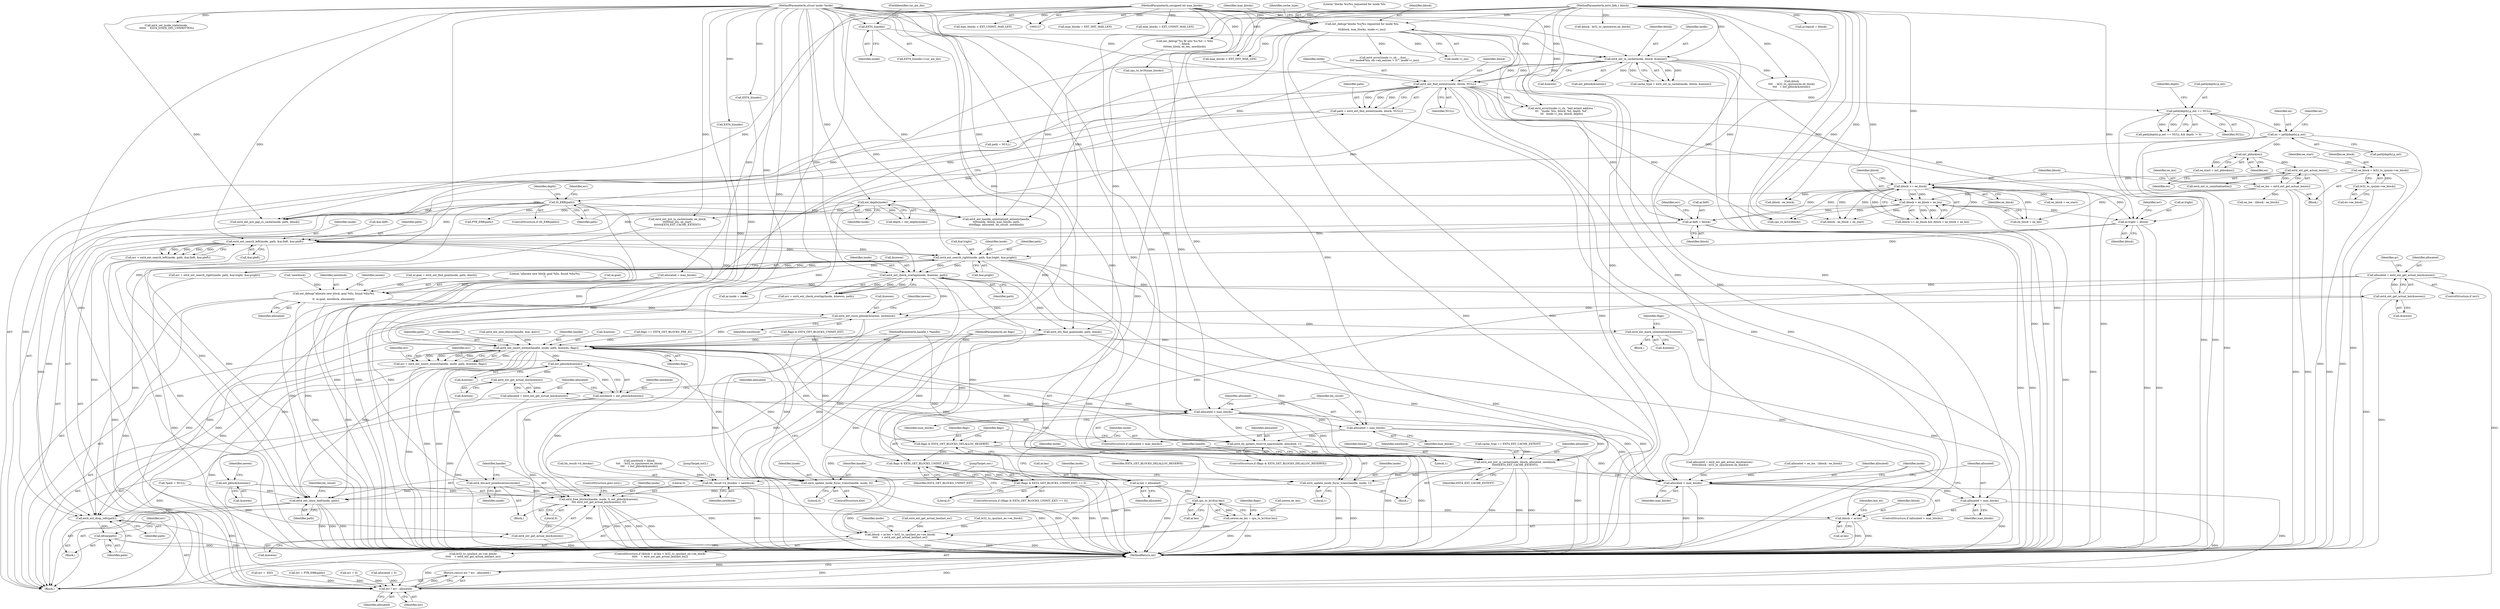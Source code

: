 digraph "0_linux_744692dc059845b2a3022119871846e74d4f6e11@API" {
"1000473" [label="(Call,allocated = ext4_ext_get_actual_len(&newex))"];
"1000475" [label="(Call,ext4_ext_get_actual_len(&newex))"];
"1000466" [label="(Call,ext4_ext_check_overlap(inode, &newex, path))"];
"1000414" [label="(Call,ext4_ext_search_right(inode, path, &ar.lright, &ar.pright))"];
"1000393" [label="(Call,ext4_ext_search_left(inode, path, &ar.lleft, &ar.pleft))"];
"1000253" [label="(Call,ext_depth(inode))"];
"1000235" [label="(Call,ext4_ext_find_extent(inode, iblock, NULL))"];
"1000178" [label="(Call,ext4_ext_in_cache(inode, iblock, &newex))"];
"1000160" [label="(Call,EXT4_I(inode))"];
"1000129" [label="(MethodParameterIn,struct inode *inode)"];
"1000169" [label="(Call,ext_debug(\"blocks %u/%u requested for inode %lu\n\",\n\t\t\tiblock, max_blocks, inode->i_ino))"];
"1000130" [label="(MethodParameterIn,ext4_lblk_t iblock)"];
"1000131" [label="(MethodParameterIn,unsigned int max_blocks)"];
"1000240" [label="(Call,IS_ERR(path))"];
"1000233" [label="(Call,path = ext4_ext_find_extent(inode, iblock, NULL))"];
"1000386" [label="(Call,ar.lleft = iblock)"];
"1000322" [label="(Call,iblock < ee_block + ee_len)"];
"1000319" [label="(Call,iblock >= ee_block)"];
"1000301" [label="(Call,ee_block = le32_to_cpu(ex->ee_block))"];
"1000303" [label="(Call,le32_to_cpu(ex->ee_block))"];
"1000313" [label="(Call,ee_len = ext4_ext_get_actual_len(ex))"];
"1000315" [label="(Call,ext4_ext_get_actual_len(ex))"];
"1000310" [label="(Call,ext_pblock(ex))"];
"1000290" [label="(Call,ex = path[depth].p_ext)"];
"1000257" [label="(Call,path[depth].p_ext == NULL)"];
"1000407" [label="(Call,ar.lright = iblock)"];
"1000500" [label="(Call,ar.len = allocated)"];
"1000548" [label="(Call,cpu_to_le16(ar.len))"];
"1000544" [label="(Call,newex.ee_len = cpu_to_le16(ar.len))"];
"1000595" [label="(Call,iblock + ar.len > le32_to_cpu(last_ex->ee_block)\n\t\t\t\t\t    + ext4_ext_get_actual_len(last_ex))"];
"1000596" [label="(Call,iblock + ar.len)"];
"1000533" [label="(Call,ext_debug(\"allocate new block: goal %llu, found %llu/%u\n\",\n\t\t  ar.goal, newblock, allocated))"];
"1000540" [label="(Call,ext4_ext_store_pblock(&newex, newblock))"];
"1000557" [label="(Call,ext4_ext_mark_uninitialized(&newex))"];
"1000633" [label="(Call,ext4_ext_insert_extent(handle, inode, path, &newex, flags))"];
"1000631" [label="(Call,err = ext4_ext_insert_extent(handle, inode, path, &newex, flags))"];
"1000742" [label="(Call,err ? err : allocated)"];
"1000741" [label="(Return,return err ? err : allocated;)"];
"1000643" [label="(Call,ext4_discard_preallocations(inode))"];
"1000645" [label="(Call,ext4_free_blocks(handle, inode, 0, ext_pblock(&newex),\n\t\t\t\t ext4_ext_get_actual_len(&newex), 0))"];
"1000649" [label="(Call,ext_pblock(&newex))"];
"1000652" [label="(Call,ext4_ext_get_actual_len(&newex))"];
"1000659" [label="(Call,ext_pblock(&newex))"];
"1000657" [label="(Call,newblock = ext_pblock(&newex))"];
"1000691" [label="(Call,ext4_ext_put_in_cache(inode, iblock, allocated, newblock,\n\t\t\t\t\t\tEXT4_EXT_CACHE_EXTENT))"];
"1000697" [label="(Call,ext4_update_inode_fsync_trans(handle, inode, 1))"];
"1000714" [label="(Call,ext4_ext_show_leaf(inode, path))"];
"1000737" [label="(Call,ext4_ext_drop_refs(path))"];
"1000739" [label="(Call,kfree(path))"];
"1000708" [label="(Call,allocated > max_blocks)"];
"1000711" [label="(Call,allocated = max_blocks)"];
"1000728" [label="(Call,bh_result->b_blocknr = newblock)"];
"1000664" [label="(Call,ext4_ext_get_actual_len(&newex))"];
"1000662" [label="(Call,allocated = ext4_ext_get_actual_len(&newex))"];
"1000668" [label="(Call,allocated > max_blocks)"];
"1000671" [label="(Call,allocated = max_blocks)"];
"1000680" [label="(Call,ext4_da_update_reserve_space(inode, allocated, 1))"];
"1000702" [label="(Call,ext4_update_inode_fsync_trans(handle, inode, 0))"];
"1000677" [label="(Call,flags & EXT4_GET_BLOCKS_DELALLOC_RESERVE)"];
"1000686" [label="(Call,flags & EXT4_GET_BLOCKS_UNINIT_EXT)"];
"1000685" [label="(Call,(flags & EXT4_GET_BLOCKS_UNINIT_EXT) == 0)"];
"1000697" [label="(Call,ext4_update_inode_fsync_trans(handle, inode, 1))"];
"1000678" [label="(Identifier,flags)"];
"1000611" [label="(Identifier,inode)"];
"1000263" [label="(Identifier,NULL)"];
"1000501" [label="(Call,ar.len)"];
"1000598" [label="(Call,ar.len)"];
"1000644" [label="(Identifier,inode)"];
"1000245" [label="(Call,PTR_ERR(path))"];
"1000673" [label="(Identifier,max_blocks)"];
"1000546" [label="(Identifier,newex)"];
"1000393" [label="(Call,ext4_ext_search_left(inode, path, &ar.lleft, &ar.pleft))"];
"1000645" [label="(Call,ext4_free_blocks(handle, inode, 0, ext_pblock(&newex),\n\t\t\t\t ext4_ext_get_actual_len(&newex), 0))"];
"1000161" [label="(Identifier,inode)"];
"1000392" [label="(Identifier,err)"];
"1000604" [label="(Identifier,last_ex)"];
"1000538" [label="(Identifier,newblock)"];
"1000482" [label="(Call,ar.inode = inode)"];
"1000484" [label="(Identifier,ar)"];
"1000257" [label="(Call,path[depth].p_ext == NULL)"];
"1000320" [label="(Identifier,iblock)"];
"1000303" [label="(Call,le32_to_cpu(ex->ee_block))"];
"1000639" [label="(Identifier,flags)"];
"1000686" [label="(Call,flags & EXT4_GET_BLOCKS_UNINIT_EXT)"];
"1000176" [label="(Call,cache_type = ext4_ext_in_cache(inode, iblock, &newex))"];
"1000682" [label="(Identifier,allocated)"];
"1000394" [label="(Identifier,inode)"];
"1000179" [label="(Identifier,inode)"];
"1000542" [label="(Identifier,newex)"];
"1000654" [label="(Identifier,newex)"];
"1000656" [label="(ControlStructure,goto out2;)"];
"1000437" [label="(Call,max_blocks = EXT_INIT_MAX_LEN)"];
"1000291" [label="(Identifier,ex)"];
"1000292" [label="(Call,path[depth].p_ext)"];
"1000473" [label="(Call,allocated = ext4_ext_get_actual_len(&newex))"];
"1000691" [label="(Call,ext4_ext_put_in_cache(inode, iblock, allocated, newblock,\n\t\t\t\t\t\tEXT4_EXT_CACHE_EXTENT))"];
"1000407" [label="(Call,ar.lright = iblock)"];
"1000254" [label="(Identifier,inode)"];
"1000698" [label="(Identifier,handle)"];
"1000704" [label="(Identifier,inode)"];
"1000134" [label="(Block,)"];
"1000391" [label="(Call,err = ext4_ext_search_left(inode, path, &ar.lleft, &ar.pleft))"];
"1000304" [label="(Call,ex->ee_block)"];
"1000471" [label="(ControlStructure,if (err))"];
"1000396" [label="(Call,&ar.lleft)"];
"1000239" [label="(ControlStructure,if (IS_ERR(path)))"];
"1000390" [label="(Identifier,iblock)"];
"1000504" [label="(Identifier,allocated)"];
"1000699" [label="(Identifier,inode)"];
"1000689" [label="(Literal,0)"];
"1000278" [label="(Call,err = -EIO)"];
"1000172" [label="(Identifier,max_blocks)"];
"1000677" [label="(Call,flags & EXT4_GET_BLOCKS_DELALLOC_RESERVE)"];
"1000703" [label="(Identifier,handle)"];
"1000487" [label="(Call,ar.goal = ext4_ext_find_goal(inode, path, iblock))"];
"1000652" [label="(Call,ext4_ext_get_actual_len(&newex))"];
"1000663" [label="(Identifier,allocated)"];
"1000534" [label="(Literal,\"allocate new block: goal %llu, found %llu/%u\n\")"];
"1000508" [label="(Identifier,inode)"];
"1000479" [label="(Call,allocated = max_blocks)"];
"1000495" [label="(Call,ar.logical = iblock)"];
"1000716" [label="(Identifier,path)"];
"1000540" [label="(Call,ext4_ext_store_pblock(&newex, newblock))"];
"1000549" [label="(Call,ar.len)"];
"1000594" [label="(ControlStructure,if (iblock + ar.len > le32_to_cpu(last_ex->ee_block)\n\t\t\t\t\t    + ext4_ext_get_actual_len(last_ex)))"];
"1000449" [label="(Call,max_blocks = EXT_UNINIT_MAX_LEN)"];
"1000580" [label="(Call,EXT4_I(inode))"];
"1000657" [label="(Call,newblock = ext_pblock(&newex))"];
"1000676" [label="(ControlStructure,if (flags & EXT4_GET_BLOCKS_DELALLOC_RESERVE))"];
"1000702" [label="(Call,ext4_update_inode_fsync_trans(handle, inode, 0))"];
"1000595" [label="(Call,iblock + ar.len > le32_to_cpu(last_ex->ee_block)\n\t\t\t\t\t    + ext4_ext_get_actual_len(last_ex))"];
"1000430" [label="(Call,max_blocks > EXT_INIT_MAX_LEN)"];
"1000736" [label="(Block,)"];
"1000693" [label="(Identifier,iblock)"];
"1000732" [label="(Identifier,newblock)"];
"1000243" [label="(Call,err = PTR_ERR(path))"];
"1000649" [label="(Call,ext_pblock(&newex))"];
"1000475" [label="(Call,ext4_ext_get_actual_len(&newex))"];
"1000679" [label="(Identifier,EXT4_GET_BLOCKS_DELALLOC_RESERVE)"];
"1000636" [label="(Identifier,path)"];
"1000177" [label="(Identifier,cache_type)"];
"1000687" [label="(Identifier,flags)"];
"1000635" [label="(Identifier,inode)"];
"1000669" [label="(Identifier,allocated)"];
"1000170" [label="(Literal,\"blocks %u/%u requested for inode %lu\n\")"];
"1000339" [label="(Call,iblock - ee_block)"];
"1000236" [label="(Identifier,inode)"];
"1000647" [label="(Identifier,inode)"];
"1000541" [label="(Call,&newex)"];
"1000660" [label="(Call,&newex)"];
"1000309" [label="(Identifier,ee_start)"];
"1000535" [label="(Call,ar.goal)"];
"1000681" [label="(Identifier,inode)"];
"1000456" [label="(Call,cpu_to_le32(iblock))"];
"1000671" [label="(Call,allocated = max_blocks)"];
"1000299" [label="(Block,)"];
"1000464" [label="(Call,err = ext4_ext_check_overlap(inode, &newex, path))"];
"1000742" [label="(Call,err ? err : allocated)"];
"1000468" [label="(Call,&newex)"];
"1000714" [label="(Call,ext4_ext_show_leaf(inode, path))"];
"1000131" [label="(MethodParameterIn,unsigned int max_blocks)"];
"1000318" [label="(Call,iblock >= ee_block && iblock < ee_block + ee_len)"];
"1000290" [label="(Call,ex = path[depth].p_ext)"];
"1000412" [label="(Call,err = ext4_ext_search_right(inode, path, &ar.lright, &ar.pright))"];
"1000530" [label="(Call,!newblock)"];
"1000417" [label="(Call,&ar.lright)"];
"1000709" [label="(Identifier,allocated)"];
"1000523" [label="(Call,ext4_mb_new_blocks(handle, &ar, &err))"];
"1000323" [label="(Identifier,iblock)"];
"1000350" [label="(Call,ext4_ext_is_uninitialized(ex))"];
"1000381" [label="(Call,ext4_ext_put_gap_in_cache(inode, path, iblock))"];
"1000411" [label="(Identifier,iblock)"];
"1000695" [label="(Identifier,newblock)"];
"1000233" [label="(Call,path = ext4_ext_find_extent(inode, iblock, NULL))"];
"1000746" [label="(MethodReturn,int)"];
"1000715" [label="(Identifier,inode)"];
"1000597" [label="(Identifier,iblock)"];
"1000313" [label="(Call,ee_len = ext4_ext_get_actual_len(ex))"];
"1000557" [label="(Call,ext4_ext_mark_uninitialized(&newex))"];
"1000362" [label="(Call,ext4_ext_handle_uninitialized_extents(handle,\n\t\t\t\t\tinode, iblock, max_blocks, path,\n\t\t\t\t\tflags, allocated, bh_result, newblock))"];
"1000643" [label="(Call,ext4_discard_preallocations(inode))"];
"1000207" [label="(Call,iblock\n\t\t\t\t   - le32_to_cpu(newex.ee_block)\n\t\t\t\t   + ext_pblock(&newex))"];
"1000235" [label="(Call,ext4_ext_find_extent(inode, iblock, NULL))"];
"1000596" [label="(Call,iblock + ar.len)"];
"1000237" [label="(Identifier,iblock)"];
"1000244" [label="(Identifier,err)"];
"1000421" [label="(Call,&ar.pright)"];
"1000332" [label="(Call,ee_block + ee_start)"];
"1000298" [label="(Identifier,ex)"];
"1000743" [label="(Identifier,err)"];
"1000474" [label="(Identifier,allocated)"];
"1000342" [label="(Call,ext_debug(\"%u fit into %u:%d -> %llu\n\", iblock,\n\t\t\t\t\tee_block, ee_len, newblock))"];
"1000387" [label="(Call,ar.lleft)"];
"1000646" [label="(Identifier,handle)"];
"1000634" [label="(Identifier,handle)"];
"1000251" [label="(Call,depth = ext_depth(inode))"];
"1000160" [label="(Call,EXT4_I(inode))"];
"1000240" [label="(Call,IS_ERR(path))"];
"1000268" [label="(Call,ext4_error(inode->i_sb, \"bad extent address \"\n\t\t\t   \"inode: %lu, iblock: %d, depth: %d\",\n\t\t\t   inode->i_ino, iblock, depth))"];
"1000324" [label="(Call,ee_block + ee_len)"];
"1000217" [label="(Call,allocated = ext4_ext_get_actual_len(&newex) -\n\t\t\t\t\t(iblock - le32_to_cpu(newex.ee_block)))"];
"1000739" [label="(Call,kfree(path))"];
"1000470" [label="(Identifier,path)"];
"1000129" [label="(MethodParameterIn,struct inode *inode)"];
"1000128" [label="(MethodParameterIn,handle_t *handle)"];
"1000667" [label="(ControlStructure,if (allocated > max_blocks))"];
"1000302" [label="(Identifier,ee_block)"];
"1000311" [label="(Identifier,ex)"];
"1000690" [label="(Block,)"];
"1000413" [label="(Identifier,err)"];
"1000606" [label="(Call,ext4_ext_get_actual_len(last_ex))"];
"1000315" [label="(Call,ext4_ext_get_actual_len(ex))"];
"1000708" [label="(Call,allocated > max_blocks)"];
"1000201" [label="(Call,cache_type == EXT4_EXT_CACHE_EXTENT)"];
"1000688" [label="(Identifier,EXT4_GET_BLOCKS_UNINIT_EXT)"];
"1000622" [label="(Call,ext4_error(inode->i_sb, __func__,\n\t\t\t\t\"inode#%lu, eh->eh_entries = 0!\", inode->i_ino))"];
"1000130" [label="(MethodParameterIn,ext4_lblk_t iblock)"];
"1000711" [label="(Call,allocated = max_blocks)"];
"1000741" [label="(Return,return err ? err : allocated;)"];
"1000395" [label="(Identifier,path)"];
"1000169" [label="(Call,ext_debug(\"blocks %u/%u requested for inode %lu\n\",\n\t\t\tiblock, max_blocks, inode->i_ino))"];
"1000641" [label="(Identifier,err)"];
"1000247" [label="(Call,path = NULL)"];
"1000642" [label="(Block,)"];
"1000558" [label="(Call,&newex)"];
"1000668" [label="(Call,allocated > max_blocks)"];
"1000256" [label="(Call,path[depth].p_ext == NULL && depth != 0)"];
"1000136" [label="(Call,*path = NULL)"];
"1000712" [label="(Identifier,allocated)"];
"1000692" [label="(Identifier,inode)"];
"1000648" [label="(Literal,0)"];
"1000553" [label="(Call,flags & EXT4_GET_BLOCKS_UNINIT_EXT)"];
"1000181" [label="(Call,&newex)"];
"1000314" [label="(Identifier,ee_len)"];
"1000545" [label="(Call,newex.ee_len)"];
"1000713" [label="(Identifier,max_blocks)"];
"1000330" [label="(Call,iblock - ee_block + ee_start)"];
"1000737" [label="(Call,ext4_ext_drop_refs(path))"];
"1000322" [label="(Call,iblock < ee_block + ee_len)"];
"1000729" [label="(Call,bh_result->b_blocknr)"];
"1000159" [label="(Call,EXT4_I(inode)->cur_aio_dio)"];
"1000443" [label="(Call,max_blocks > EXT_UNINIT_MAX_LEN)"];
"1000655" [label="(Literal,0)"];
"1000738" [label="(Identifier,path)"];
"1000310" [label="(Call,ext_pblock(ex))"];
"1000650" [label="(Call,&newex)"];
"1000466" [label="(Call,ext4_ext_check_overlap(inode, &newex, path))"];
"1000740" [label="(Identifier,path)"];
"1000205" [label="(Call,newblock = iblock\n\t\t\t\t   - le32_to_cpu(newex.ee_block)\n\t\t\t\t   + ext_pblock(&newex))"];
"1000633" [label="(Call,ext4_ext_insert_extent(handle, inode, path, &newex, flags))"];
"1000467" [label="(Identifier,inode)"];
"1000700" [label="(Literal,1)"];
"1000180" [label="(Identifier,iblock)"];
"1000223" [label="(Call,iblock - le32_to_cpu(newex.ee_block))"];
"1000728" [label="(Call,bh_result->b_blocknr = newblock)"];
"1000253" [label="(Call,ext_depth(inode))"];
"1000665" [label="(Call,&newex)"];
"1000234" [label="(Identifier,path)"];
"1000476" [label="(Call,&newex)"];
"1000680" [label="(Call,ext4_da_update_reserve_space(inode, allocated, 1))"];
"1000653" [label="(Call,&newex)"];
"1000543" [label="(Identifier,newblock)"];
"1000683" [label="(Literal,1)"];
"1000705" [label="(Literal,0)"];
"1000491" [label="(Call,ext4_ext_find_goal(inode, path, iblock))"];
"1000601" [label="(Call,le32_to_cpu(last_ex->ee_block)\n\t\t\t\t\t    + ext4_ext_get_actual_len(last_ex))"];
"1000539" [label="(Identifier,allocated)"];
"1000386" [label="(Call,ar.lleft = iblock)"];
"1000265" [label="(Identifier,depth)"];
"1000745" [label="(Identifier,allocated)"];
"1000706" [label="(JumpTarget,out:)"];
"1000554" [label="(Identifier,flags)"];
"1000162" [label="(FieldIdentifier,cur_aio_dio)"];
"1000415" [label="(Identifier,inode)"];
"1000696" [label="(Identifier,EXT4_EXT_CACHE_EXTENT)"];
"1000562" [label="(Identifier,flags)"];
"1000707" [label="(ControlStructure,if (allocated > max_blocks))"];
"1000416" [label="(Identifier,path)"];
"1000500" [label="(Call,ar.len = allocated)"];
"1000214" [label="(Call,ext_pblock(&newex))"];
"1000664" [label="(Call,ext4_ext_get_actual_len(&newex))"];
"1000675" [label="(Identifier,bh_result)"];
"1000672" [label="(Identifier,allocated)"];
"1000662" [label="(Call,allocated = ext4_ext_get_actual_len(&newex))"];
"1000701" [label="(ControlStructure,else)"];
"1000556" [label="(Block,)"];
"1000602" [label="(Call,le32_to_cpu(last_ex->ee_block))"];
"1000685" [label="(Call,(flags & EXT4_GET_BLOCKS_UNINIT_EXT) == 0)"];
"1000670" [label="(Identifier,max_blocks)"];
"1000258" [label="(Call,path[depth].p_ext)"];
"1000133" [label="(MethodParameterIn,int flags)"];
"1000178" [label="(Call,ext4_ext_in_cache(inode, iblock, &newex))"];
"1000533" [label="(Call,ext_debug(\"allocate new block: goal %llu, found %llu/%u\n\",\n\t\t  ar.goal, newblock, allocated))"];
"1000632" [label="(Identifier,err)"];
"1000631" [label="(Call,err = ext4_ext_insert_extent(handle, inode, path, &newex, flags))"];
"1000462" [label="(Call,cpu_to_le16(max_blocks))"];
"1000173" [label="(Call,inode->i_ino)"];
"1000241" [label="(Identifier,path)"];
"1000301" [label="(Call,ee_block = le32_to_cpu(ex->ee_block))"];
"1000658" [label="(Identifier,newblock)"];
"1000694" [label="(Identifier,allocated)"];
"1000544" [label="(Call,newex.ee_len = cpu_to_le16(ar.len))"];
"1000238" [label="(Identifier,NULL)"];
"1000637" [label="(Call,&newex)"];
"1000733" [label="(JumpTarget,out2:)"];
"1000400" [label="(Call,&ar.pleft)"];
"1000573" [label="(Call,ext4_set_inode_state(inode,\n \t\t\t\t\t\t     EXT4_STATE_DIO_UNWRITTEN))"];
"1000337" [label="(Call,ee_len - (iblock - ee_block))"];
"1000308" [label="(Call,ee_start = ext_pblock(ex))"];
"1000408" [label="(Call,ar.lright)"];
"1000548" [label="(Call,cpu_to_le16(ar.len))"];
"1000145" [label="(Call,err = 0)"];
"1000335" [label="(Call,allocated = ee_len - (iblock - ee_block))"];
"1000414" [label="(Call,ext4_ext_search_right(inode, path, &ar.lright, &ar.pright))"];
"1000321" [label="(Identifier,ee_block)"];
"1000319" [label="(Call,iblock >= ee_block)"];
"1000252" [label="(Identifier,depth)"];
"1000316" [label="(Identifier,ex)"];
"1000561" [label="(Call,flags == EXT4_GET_BLOCKS_PRE_IO)"];
"1000353" [label="(Call,ext4_ext_put_in_cache(inode, ee_block,\n\t\t\t\t\t\t\tee_len, ee_start,\n\t\t\t\t\t\t\tEXT4_EXT_CACHE_EXTENT))"];
"1000152" [label="(Call,allocated = 0)"];
"1000718" [label="(Identifier,bh_result)"];
"1000710" [label="(Identifier,max_blocks)"];
"1000744" [label="(Identifier,err)"];
"1000684" [label="(ControlStructure,if ((flags & EXT4_GET_BLOCKS_UNINIT_EXT) == 0))"];
"1000171" [label="(Identifier,iblock)"];
"1000610" [label="(Call,EXT4_I(inode))"];
"1000659" [label="(Call,ext_pblock(&newex))"];
"1000473" -> "1000471"  [label="AST: "];
"1000473" -> "1000475"  [label="CFG: "];
"1000474" -> "1000473"  [label="AST: "];
"1000475" -> "1000473"  [label="AST: "];
"1000484" -> "1000473"  [label="CFG: "];
"1000473" -> "1000746"  [label="DDG: "];
"1000475" -> "1000473"  [label="DDG: "];
"1000473" -> "1000500"  [label="DDG: "];
"1000473" -> "1000533"  [label="DDG: "];
"1000473" -> "1000742"  [label="DDG: "];
"1000475" -> "1000476"  [label="CFG: "];
"1000476" -> "1000475"  [label="AST: "];
"1000475" -> "1000746"  [label="DDG: "];
"1000466" -> "1000475"  [label="DDG: "];
"1000475" -> "1000540"  [label="DDG: "];
"1000466" -> "1000464"  [label="AST: "];
"1000466" -> "1000470"  [label="CFG: "];
"1000467" -> "1000466"  [label="AST: "];
"1000468" -> "1000466"  [label="AST: "];
"1000470" -> "1000466"  [label="AST: "];
"1000464" -> "1000466"  [label="CFG: "];
"1000466" -> "1000746"  [label="DDG: "];
"1000466" -> "1000464"  [label="DDG: "];
"1000466" -> "1000464"  [label="DDG: "];
"1000466" -> "1000464"  [label="DDG: "];
"1000414" -> "1000466"  [label="DDG: "];
"1000414" -> "1000466"  [label="DDG: "];
"1000129" -> "1000466"  [label="DDG: "];
"1000178" -> "1000466"  [label="DDG: "];
"1000466" -> "1000482"  [label="DDG: "];
"1000466" -> "1000491"  [label="DDG: "];
"1000466" -> "1000491"  [label="DDG: "];
"1000466" -> "1000540"  [label="DDG: "];
"1000414" -> "1000412"  [label="AST: "];
"1000414" -> "1000421"  [label="CFG: "];
"1000415" -> "1000414"  [label="AST: "];
"1000416" -> "1000414"  [label="AST: "];
"1000417" -> "1000414"  [label="AST: "];
"1000421" -> "1000414"  [label="AST: "];
"1000412" -> "1000414"  [label="CFG: "];
"1000414" -> "1000746"  [label="DDG: "];
"1000414" -> "1000746"  [label="DDG: "];
"1000414" -> "1000746"  [label="DDG: "];
"1000414" -> "1000746"  [label="DDG: "];
"1000414" -> "1000412"  [label="DDG: "];
"1000414" -> "1000412"  [label="DDG: "];
"1000414" -> "1000412"  [label="DDG: "];
"1000414" -> "1000412"  [label="DDG: "];
"1000393" -> "1000414"  [label="DDG: "];
"1000393" -> "1000414"  [label="DDG: "];
"1000129" -> "1000414"  [label="DDG: "];
"1000407" -> "1000414"  [label="DDG: "];
"1000414" -> "1000737"  [label="DDG: "];
"1000393" -> "1000391"  [label="AST: "];
"1000393" -> "1000400"  [label="CFG: "];
"1000394" -> "1000393"  [label="AST: "];
"1000395" -> "1000393"  [label="AST: "];
"1000396" -> "1000393"  [label="AST: "];
"1000400" -> "1000393"  [label="AST: "];
"1000391" -> "1000393"  [label="CFG: "];
"1000393" -> "1000746"  [label="DDG: "];
"1000393" -> "1000746"  [label="DDG: "];
"1000393" -> "1000746"  [label="DDG: "];
"1000393" -> "1000746"  [label="DDG: "];
"1000393" -> "1000391"  [label="DDG: "];
"1000393" -> "1000391"  [label="DDG: "];
"1000393" -> "1000391"  [label="DDG: "];
"1000393" -> "1000391"  [label="DDG: "];
"1000253" -> "1000393"  [label="DDG: "];
"1000129" -> "1000393"  [label="DDG: "];
"1000240" -> "1000393"  [label="DDG: "];
"1000386" -> "1000393"  [label="DDG: "];
"1000393" -> "1000737"  [label="DDG: "];
"1000253" -> "1000251"  [label="AST: "];
"1000253" -> "1000254"  [label="CFG: "];
"1000254" -> "1000253"  [label="AST: "];
"1000251" -> "1000253"  [label="CFG: "];
"1000253" -> "1000746"  [label="DDG: "];
"1000253" -> "1000251"  [label="DDG: "];
"1000235" -> "1000253"  [label="DDG: "];
"1000129" -> "1000253"  [label="DDG: "];
"1000253" -> "1000353"  [label="DDG: "];
"1000253" -> "1000362"  [label="DDG: "];
"1000253" -> "1000381"  [label="DDG: "];
"1000235" -> "1000233"  [label="AST: "];
"1000235" -> "1000238"  [label="CFG: "];
"1000236" -> "1000235"  [label="AST: "];
"1000237" -> "1000235"  [label="AST: "];
"1000238" -> "1000235"  [label="AST: "];
"1000233" -> "1000235"  [label="CFG: "];
"1000235" -> "1000746"  [label="DDG: "];
"1000235" -> "1000746"  [label="DDG: "];
"1000235" -> "1000233"  [label="DDG: "];
"1000235" -> "1000233"  [label="DDG: "];
"1000235" -> "1000233"  [label="DDG: "];
"1000178" -> "1000235"  [label="DDG: "];
"1000178" -> "1000235"  [label="DDG: "];
"1000129" -> "1000235"  [label="DDG: "];
"1000130" -> "1000235"  [label="DDG: "];
"1000235" -> "1000247"  [label="DDG: "];
"1000235" -> "1000257"  [label="DDG: "];
"1000235" -> "1000268"  [label="DDG: "];
"1000235" -> "1000319"  [label="DDG: "];
"1000235" -> "1000381"  [label="DDG: "];
"1000235" -> "1000386"  [label="DDG: "];
"1000235" -> "1000407"  [label="DDG: "];
"1000235" -> "1000456"  [label="DDG: "];
"1000178" -> "1000176"  [label="AST: "];
"1000178" -> "1000181"  [label="CFG: "];
"1000179" -> "1000178"  [label="AST: "];
"1000180" -> "1000178"  [label="AST: "];
"1000181" -> "1000178"  [label="AST: "];
"1000176" -> "1000178"  [label="CFG: "];
"1000178" -> "1000746"  [label="DDG: "];
"1000178" -> "1000746"  [label="DDG: "];
"1000178" -> "1000746"  [label="DDG: "];
"1000178" -> "1000176"  [label="DDG: "];
"1000178" -> "1000176"  [label="DDG: "];
"1000178" -> "1000176"  [label="DDG: "];
"1000160" -> "1000178"  [label="DDG: "];
"1000129" -> "1000178"  [label="DDG: "];
"1000169" -> "1000178"  [label="DDG: "];
"1000130" -> "1000178"  [label="DDG: "];
"1000178" -> "1000207"  [label="DDG: "];
"1000178" -> "1000214"  [label="DDG: "];
"1000178" -> "1000714"  [label="DDG: "];
"1000160" -> "1000159"  [label="AST: "];
"1000160" -> "1000161"  [label="CFG: "];
"1000161" -> "1000160"  [label="AST: "];
"1000162" -> "1000160"  [label="CFG: "];
"1000129" -> "1000160"  [label="DDG: "];
"1000129" -> "1000127"  [label="AST: "];
"1000129" -> "1000746"  [label="DDG: "];
"1000129" -> "1000353"  [label="DDG: "];
"1000129" -> "1000362"  [label="DDG: "];
"1000129" -> "1000381"  [label="DDG: "];
"1000129" -> "1000482"  [label="DDG: "];
"1000129" -> "1000491"  [label="DDG: "];
"1000129" -> "1000573"  [label="DDG: "];
"1000129" -> "1000580"  [label="DDG: "];
"1000129" -> "1000610"  [label="DDG: "];
"1000129" -> "1000633"  [label="DDG: "];
"1000129" -> "1000643"  [label="DDG: "];
"1000129" -> "1000645"  [label="DDG: "];
"1000129" -> "1000680"  [label="DDG: "];
"1000129" -> "1000691"  [label="DDG: "];
"1000129" -> "1000697"  [label="DDG: "];
"1000129" -> "1000702"  [label="DDG: "];
"1000129" -> "1000714"  [label="DDG: "];
"1000169" -> "1000134"  [label="AST: "];
"1000169" -> "1000173"  [label="CFG: "];
"1000170" -> "1000169"  [label="AST: "];
"1000171" -> "1000169"  [label="AST: "];
"1000172" -> "1000169"  [label="AST: "];
"1000173" -> "1000169"  [label="AST: "];
"1000177" -> "1000169"  [label="CFG: "];
"1000169" -> "1000746"  [label="DDG: "];
"1000169" -> "1000746"  [label="DDG: "];
"1000169" -> "1000746"  [label="DDG: "];
"1000130" -> "1000169"  [label="DDG: "];
"1000131" -> "1000169"  [label="DDG: "];
"1000169" -> "1000268"  [label="DDG: "];
"1000169" -> "1000362"  [label="DDG: "];
"1000169" -> "1000430"  [label="DDG: "];
"1000169" -> "1000622"  [label="DDG: "];
"1000169" -> "1000708"  [label="DDG: "];
"1000130" -> "1000127"  [label="AST: "];
"1000130" -> "1000746"  [label="DDG: "];
"1000130" -> "1000207"  [label="DDG: "];
"1000130" -> "1000223"  [label="DDG: "];
"1000130" -> "1000268"  [label="DDG: "];
"1000130" -> "1000319"  [label="DDG: "];
"1000130" -> "1000322"  [label="DDG: "];
"1000130" -> "1000330"  [label="DDG: "];
"1000130" -> "1000339"  [label="DDG: "];
"1000130" -> "1000342"  [label="DDG: "];
"1000130" -> "1000362"  [label="DDG: "];
"1000130" -> "1000381"  [label="DDG: "];
"1000130" -> "1000386"  [label="DDG: "];
"1000130" -> "1000407"  [label="DDG: "];
"1000130" -> "1000456"  [label="DDG: "];
"1000130" -> "1000491"  [label="DDG: "];
"1000130" -> "1000495"  [label="DDG: "];
"1000130" -> "1000595"  [label="DDG: "];
"1000130" -> "1000596"  [label="DDG: "];
"1000130" -> "1000691"  [label="DDG: "];
"1000131" -> "1000127"  [label="AST: "];
"1000131" -> "1000746"  [label="DDG: "];
"1000131" -> "1000362"  [label="DDG: "];
"1000131" -> "1000430"  [label="DDG: "];
"1000131" -> "1000437"  [label="DDG: "];
"1000131" -> "1000443"  [label="DDG: "];
"1000131" -> "1000449"  [label="DDG: "];
"1000131" -> "1000462"  [label="DDG: "];
"1000131" -> "1000479"  [label="DDG: "];
"1000131" -> "1000668"  [label="DDG: "];
"1000131" -> "1000671"  [label="DDG: "];
"1000131" -> "1000708"  [label="DDG: "];
"1000131" -> "1000711"  [label="DDG: "];
"1000240" -> "1000239"  [label="AST: "];
"1000240" -> "1000241"  [label="CFG: "];
"1000241" -> "1000240"  [label="AST: "];
"1000244" -> "1000240"  [label="CFG: "];
"1000252" -> "1000240"  [label="CFG: "];
"1000240" -> "1000746"  [label="DDG: "];
"1000240" -> "1000746"  [label="DDG: "];
"1000233" -> "1000240"  [label="DDG: "];
"1000240" -> "1000245"  [label="DDG: "];
"1000240" -> "1000362"  [label="DDG: "];
"1000240" -> "1000381"  [label="DDG: "];
"1000240" -> "1000714"  [label="DDG: "];
"1000240" -> "1000737"  [label="DDG: "];
"1000233" -> "1000134"  [label="AST: "];
"1000234" -> "1000233"  [label="AST: "];
"1000241" -> "1000233"  [label="CFG: "];
"1000233" -> "1000746"  [label="DDG: "];
"1000386" -> "1000134"  [label="AST: "];
"1000386" -> "1000390"  [label="CFG: "];
"1000387" -> "1000386"  [label="AST: "];
"1000390" -> "1000386"  [label="AST: "];
"1000392" -> "1000386"  [label="CFG: "];
"1000386" -> "1000746"  [label="DDG: "];
"1000386" -> "1000746"  [label="DDG: "];
"1000322" -> "1000386"  [label="DDG: "];
"1000319" -> "1000386"  [label="DDG: "];
"1000322" -> "1000318"  [label="AST: "];
"1000322" -> "1000324"  [label="CFG: "];
"1000323" -> "1000322"  [label="AST: "];
"1000324" -> "1000322"  [label="AST: "];
"1000318" -> "1000322"  [label="CFG: "];
"1000322" -> "1000746"  [label="DDG: "];
"1000322" -> "1000318"  [label="DDG: "];
"1000322" -> "1000318"  [label="DDG: "];
"1000319" -> "1000322"  [label="DDG: "];
"1000319" -> "1000322"  [label="DDG: "];
"1000313" -> "1000322"  [label="DDG: "];
"1000322" -> "1000330"  [label="DDG: "];
"1000322" -> "1000381"  [label="DDG: "];
"1000322" -> "1000407"  [label="DDG: "];
"1000322" -> "1000456"  [label="DDG: "];
"1000319" -> "1000318"  [label="AST: "];
"1000319" -> "1000321"  [label="CFG: "];
"1000320" -> "1000319"  [label="AST: "];
"1000321" -> "1000319"  [label="AST: "];
"1000323" -> "1000319"  [label="CFG: "];
"1000318" -> "1000319"  [label="CFG: "];
"1000319" -> "1000746"  [label="DDG: "];
"1000319" -> "1000318"  [label="DDG: "];
"1000319" -> "1000318"  [label="DDG: "];
"1000301" -> "1000319"  [label="DDG: "];
"1000319" -> "1000324"  [label="DDG: "];
"1000319" -> "1000330"  [label="DDG: "];
"1000319" -> "1000330"  [label="DDG: "];
"1000319" -> "1000332"  [label="DDG: "];
"1000319" -> "1000339"  [label="DDG: "];
"1000319" -> "1000381"  [label="DDG: "];
"1000319" -> "1000407"  [label="DDG: "];
"1000319" -> "1000456"  [label="DDG: "];
"1000301" -> "1000299"  [label="AST: "];
"1000301" -> "1000303"  [label="CFG: "];
"1000302" -> "1000301"  [label="AST: "];
"1000303" -> "1000301"  [label="AST: "];
"1000309" -> "1000301"  [label="CFG: "];
"1000301" -> "1000746"  [label="DDG: "];
"1000303" -> "1000301"  [label="DDG: "];
"1000303" -> "1000304"  [label="CFG: "];
"1000304" -> "1000303"  [label="AST: "];
"1000303" -> "1000746"  [label="DDG: "];
"1000313" -> "1000299"  [label="AST: "];
"1000313" -> "1000315"  [label="CFG: "];
"1000314" -> "1000313"  [label="AST: "];
"1000315" -> "1000313"  [label="AST: "];
"1000320" -> "1000313"  [label="CFG: "];
"1000313" -> "1000746"  [label="DDG: "];
"1000313" -> "1000746"  [label="DDG: "];
"1000315" -> "1000313"  [label="DDG: "];
"1000313" -> "1000324"  [label="DDG: "];
"1000313" -> "1000337"  [label="DDG: "];
"1000315" -> "1000316"  [label="CFG: "];
"1000316" -> "1000315"  [label="AST: "];
"1000315" -> "1000746"  [label="DDG: "];
"1000310" -> "1000315"  [label="DDG: "];
"1000315" -> "1000350"  [label="DDG: "];
"1000310" -> "1000308"  [label="AST: "];
"1000310" -> "1000311"  [label="CFG: "];
"1000311" -> "1000310"  [label="AST: "];
"1000308" -> "1000310"  [label="CFG: "];
"1000310" -> "1000308"  [label="DDG: "];
"1000290" -> "1000310"  [label="DDG: "];
"1000290" -> "1000134"  [label="AST: "];
"1000290" -> "1000292"  [label="CFG: "];
"1000291" -> "1000290"  [label="AST: "];
"1000292" -> "1000290"  [label="AST: "];
"1000298" -> "1000290"  [label="CFG: "];
"1000290" -> "1000746"  [label="DDG: "];
"1000290" -> "1000746"  [label="DDG: "];
"1000257" -> "1000290"  [label="DDG: "];
"1000257" -> "1000256"  [label="AST: "];
"1000257" -> "1000263"  [label="CFG: "];
"1000258" -> "1000257"  [label="AST: "];
"1000263" -> "1000257"  [label="AST: "];
"1000265" -> "1000257"  [label="CFG: "];
"1000256" -> "1000257"  [label="CFG: "];
"1000257" -> "1000746"  [label="DDG: "];
"1000257" -> "1000746"  [label="DDG: "];
"1000257" -> "1000256"  [label="DDG: "];
"1000257" -> "1000256"  [label="DDG: "];
"1000407" -> "1000134"  [label="AST: "];
"1000407" -> "1000411"  [label="CFG: "];
"1000408" -> "1000407"  [label="AST: "];
"1000411" -> "1000407"  [label="AST: "];
"1000413" -> "1000407"  [label="CFG: "];
"1000407" -> "1000746"  [label="DDG: "];
"1000407" -> "1000746"  [label="DDG: "];
"1000500" -> "1000134"  [label="AST: "];
"1000500" -> "1000504"  [label="CFG: "];
"1000501" -> "1000500"  [label="AST: "];
"1000504" -> "1000500"  [label="AST: "];
"1000508" -> "1000500"  [label="CFG: "];
"1000500" -> "1000746"  [label="DDG: "];
"1000479" -> "1000500"  [label="DDG: "];
"1000500" -> "1000548"  [label="DDG: "];
"1000548" -> "1000544"  [label="AST: "];
"1000548" -> "1000549"  [label="CFG: "];
"1000549" -> "1000548"  [label="AST: "];
"1000544" -> "1000548"  [label="CFG: "];
"1000548" -> "1000746"  [label="DDG: "];
"1000548" -> "1000544"  [label="DDG: "];
"1000548" -> "1000595"  [label="DDG: "];
"1000548" -> "1000596"  [label="DDG: "];
"1000544" -> "1000134"  [label="AST: "];
"1000545" -> "1000544"  [label="AST: "];
"1000554" -> "1000544"  [label="CFG: "];
"1000544" -> "1000746"  [label="DDG: "];
"1000544" -> "1000746"  [label="DDG: "];
"1000595" -> "1000594"  [label="AST: "];
"1000595" -> "1000601"  [label="CFG: "];
"1000596" -> "1000595"  [label="AST: "];
"1000601" -> "1000595"  [label="AST: "];
"1000611" -> "1000595"  [label="CFG: "];
"1000632" -> "1000595"  [label="CFG: "];
"1000595" -> "1000746"  [label="DDG: "];
"1000595" -> "1000746"  [label="DDG: "];
"1000595" -> "1000746"  [label="DDG: "];
"1000491" -> "1000595"  [label="DDG: "];
"1000602" -> "1000595"  [label="DDG: "];
"1000606" -> "1000595"  [label="DDG: "];
"1000596" -> "1000598"  [label="CFG: "];
"1000597" -> "1000596"  [label="AST: "];
"1000598" -> "1000596"  [label="AST: "];
"1000604" -> "1000596"  [label="CFG: "];
"1000596" -> "1000746"  [label="DDG: "];
"1000596" -> "1000746"  [label="DDG: "];
"1000491" -> "1000596"  [label="DDG: "];
"1000533" -> "1000134"  [label="AST: "];
"1000533" -> "1000539"  [label="CFG: "];
"1000534" -> "1000533"  [label="AST: "];
"1000535" -> "1000533"  [label="AST: "];
"1000538" -> "1000533"  [label="AST: "];
"1000539" -> "1000533"  [label="AST: "];
"1000542" -> "1000533"  [label="CFG: "];
"1000533" -> "1000746"  [label="DDG: "];
"1000533" -> "1000746"  [label="DDG: "];
"1000487" -> "1000533"  [label="DDG: "];
"1000530" -> "1000533"  [label="DDG: "];
"1000479" -> "1000533"  [label="DDG: "];
"1000533" -> "1000540"  [label="DDG: "];
"1000533" -> "1000742"  [label="DDG: "];
"1000540" -> "1000134"  [label="AST: "];
"1000540" -> "1000543"  [label="CFG: "];
"1000541" -> "1000540"  [label="AST: "];
"1000543" -> "1000540"  [label="AST: "];
"1000546" -> "1000540"  [label="CFG: "];
"1000540" -> "1000746"  [label="DDG: "];
"1000540" -> "1000746"  [label="DDG: "];
"1000540" -> "1000557"  [label="DDG: "];
"1000540" -> "1000633"  [label="DDG: "];
"1000557" -> "1000556"  [label="AST: "];
"1000557" -> "1000558"  [label="CFG: "];
"1000558" -> "1000557"  [label="AST: "];
"1000562" -> "1000557"  [label="CFG: "];
"1000557" -> "1000746"  [label="DDG: "];
"1000557" -> "1000633"  [label="DDG: "];
"1000633" -> "1000631"  [label="AST: "];
"1000633" -> "1000639"  [label="CFG: "];
"1000634" -> "1000633"  [label="AST: "];
"1000635" -> "1000633"  [label="AST: "];
"1000636" -> "1000633"  [label="AST: "];
"1000637" -> "1000633"  [label="AST: "];
"1000639" -> "1000633"  [label="AST: "];
"1000631" -> "1000633"  [label="CFG: "];
"1000633" -> "1000746"  [label="DDG: "];
"1000633" -> "1000746"  [label="DDG: "];
"1000633" -> "1000631"  [label="DDG: "];
"1000633" -> "1000631"  [label="DDG: "];
"1000633" -> "1000631"  [label="DDG: "];
"1000633" -> "1000631"  [label="DDG: "];
"1000633" -> "1000631"  [label="DDG: "];
"1000523" -> "1000633"  [label="DDG: "];
"1000128" -> "1000633"  [label="DDG: "];
"1000580" -> "1000633"  [label="DDG: "];
"1000610" -> "1000633"  [label="DDG: "];
"1000491" -> "1000633"  [label="DDG: "];
"1000561" -> "1000633"  [label="DDG: "];
"1000553" -> "1000633"  [label="DDG: "];
"1000133" -> "1000633"  [label="DDG: "];
"1000633" -> "1000643"  [label="DDG: "];
"1000633" -> "1000645"  [label="DDG: "];
"1000633" -> "1000649"  [label="DDG: "];
"1000633" -> "1000659"  [label="DDG: "];
"1000633" -> "1000677"  [label="DDG: "];
"1000633" -> "1000680"  [label="DDG: "];
"1000633" -> "1000691"  [label="DDG: "];
"1000633" -> "1000697"  [label="DDG: "];
"1000633" -> "1000702"  [label="DDG: "];
"1000633" -> "1000702"  [label="DDG: "];
"1000633" -> "1000714"  [label="DDG: "];
"1000633" -> "1000737"  [label="DDG: "];
"1000631" -> "1000134"  [label="AST: "];
"1000632" -> "1000631"  [label="AST: "];
"1000641" -> "1000631"  [label="CFG: "];
"1000631" -> "1000746"  [label="DDG: "];
"1000631" -> "1000742"  [label="DDG: "];
"1000742" -> "1000741"  [label="AST: "];
"1000742" -> "1000744"  [label="CFG: "];
"1000742" -> "1000745"  [label="CFG: "];
"1000743" -> "1000742"  [label="AST: "];
"1000744" -> "1000742"  [label="AST: "];
"1000745" -> "1000742"  [label="AST: "];
"1000741" -> "1000742"  [label="CFG: "];
"1000742" -> "1000746"  [label="DDG: "];
"1000742" -> "1000746"  [label="DDG: "];
"1000742" -> "1000746"  [label="DDG: "];
"1000742" -> "1000741"  [label="DDG: "];
"1000391" -> "1000742"  [label="DDG: "];
"1000412" -> "1000742"  [label="DDG: "];
"1000243" -> "1000742"  [label="DDG: "];
"1000145" -> "1000742"  [label="DDG: "];
"1000278" -> "1000742"  [label="DDG: "];
"1000464" -> "1000742"  [label="DDG: "];
"1000708" -> "1000742"  [label="DDG: "];
"1000711" -> "1000742"  [label="DDG: "];
"1000152" -> "1000742"  [label="DDG: "];
"1000479" -> "1000742"  [label="DDG: "];
"1000741" -> "1000134"  [label="AST: "];
"1000746" -> "1000741"  [label="CFG: "];
"1000741" -> "1000746"  [label="DDG: "];
"1000643" -> "1000642"  [label="AST: "];
"1000643" -> "1000644"  [label="CFG: "];
"1000644" -> "1000643"  [label="AST: "];
"1000646" -> "1000643"  [label="CFG: "];
"1000643" -> "1000746"  [label="DDG: "];
"1000643" -> "1000645"  [label="DDG: "];
"1000645" -> "1000642"  [label="AST: "];
"1000645" -> "1000655"  [label="CFG: "];
"1000646" -> "1000645"  [label="AST: "];
"1000647" -> "1000645"  [label="AST: "];
"1000648" -> "1000645"  [label="AST: "];
"1000649" -> "1000645"  [label="AST: "];
"1000652" -> "1000645"  [label="AST: "];
"1000655" -> "1000645"  [label="AST: "];
"1000656" -> "1000645"  [label="CFG: "];
"1000645" -> "1000746"  [label="DDG: "];
"1000645" -> "1000746"  [label="DDG: "];
"1000645" -> "1000746"  [label="DDG: "];
"1000645" -> "1000746"  [label="DDG: "];
"1000645" -> "1000746"  [label="DDG: "];
"1000128" -> "1000645"  [label="DDG: "];
"1000649" -> "1000645"  [label="DDG: "];
"1000652" -> "1000645"  [label="DDG: "];
"1000649" -> "1000650"  [label="CFG: "];
"1000650" -> "1000649"  [label="AST: "];
"1000654" -> "1000649"  [label="CFG: "];
"1000649" -> "1000652"  [label="DDG: "];
"1000652" -> "1000653"  [label="CFG: "];
"1000653" -> "1000652"  [label="AST: "];
"1000655" -> "1000652"  [label="CFG: "];
"1000652" -> "1000746"  [label="DDG: "];
"1000659" -> "1000657"  [label="AST: "];
"1000659" -> "1000660"  [label="CFG: "];
"1000660" -> "1000659"  [label="AST: "];
"1000657" -> "1000659"  [label="CFG: "];
"1000659" -> "1000657"  [label="DDG: "];
"1000659" -> "1000664"  [label="DDG: "];
"1000657" -> "1000134"  [label="AST: "];
"1000658" -> "1000657"  [label="AST: "];
"1000663" -> "1000657"  [label="CFG: "];
"1000657" -> "1000746"  [label="DDG: "];
"1000657" -> "1000691"  [label="DDG: "];
"1000657" -> "1000728"  [label="DDG: "];
"1000691" -> "1000690"  [label="AST: "];
"1000691" -> "1000696"  [label="CFG: "];
"1000692" -> "1000691"  [label="AST: "];
"1000693" -> "1000691"  [label="AST: "];
"1000694" -> "1000691"  [label="AST: "];
"1000695" -> "1000691"  [label="AST: "];
"1000696" -> "1000691"  [label="AST: "];
"1000698" -> "1000691"  [label="CFG: "];
"1000691" -> "1000746"  [label="DDG: "];
"1000691" -> "1000746"  [label="DDG: "];
"1000691" -> "1000746"  [label="DDG: "];
"1000680" -> "1000691"  [label="DDG: "];
"1000680" -> "1000691"  [label="DDG: "];
"1000491" -> "1000691"  [label="DDG: "];
"1000671" -> "1000691"  [label="DDG: "];
"1000668" -> "1000691"  [label="DDG: "];
"1000201" -> "1000691"  [label="DDG: "];
"1000691" -> "1000697"  [label="DDG: "];
"1000691" -> "1000708"  [label="DDG: "];
"1000691" -> "1000728"  [label="DDG: "];
"1000697" -> "1000690"  [label="AST: "];
"1000697" -> "1000700"  [label="CFG: "];
"1000698" -> "1000697"  [label="AST: "];
"1000699" -> "1000697"  [label="AST: "];
"1000700" -> "1000697"  [label="AST: "];
"1000706" -> "1000697"  [label="CFG: "];
"1000697" -> "1000746"  [label="DDG: "];
"1000697" -> "1000746"  [label="DDG: "];
"1000128" -> "1000697"  [label="DDG: "];
"1000697" -> "1000714"  [label="DDG: "];
"1000714" -> "1000134"  [label="AST: "];
"1000714" -> "1000716"  [label="CFG: "];
"1000715" -> "1000714"  [label="AST: "];
"1000716" -> "1000714"  [label="AST: "];
"1000718" -> "1000714"  [label="CFG: "];
"1000714" -> "1000746"  [label="DDG: "];
"1000714" -> "1000746"  [label="DDG: "];
"1000714" -> "1000746"  [label="DDG: "];
"1000353" -> "1000714"  [label="DDG: "];
"1000702" -> "1000714"  [label="DDG: "];
"1000136" -> "1000714"  [label="DDG: "];
"1000714" -> "1000737"  [label="DDG: "];
"1000737" -> "1000736"  [label="AST: "];
"1000737" -> "1000738"  [label="CFG: "];
"1000738" -> "1000737"  [label="AST: "];
"1000740" -> "1000737"  [label="CFG: "];
"1000737" -> "1000746"  [label="DDG: "];
"1000247" -> "1000737"  [label="DDG: "];
"1000381" -> "1000737"  [label="DDG: "];
"1000491" -> "1000737"  [label="DDG: "];
"1000136" -> "1000737"  [label="DDG: "];
"1000737" -> "1000739"  [label="DDG: "];
"1000739" -> "1000736"  [label="AST: "];
"1000739" -> "1000740"  [label="CFG: "];
"1000740" -> "1000739"  [label="AST: "];
"1000743" -> "1000739"  [label="CFG: "];
"1000739" -> "1000746"  [label="DDG: "];
"1000739" -> "1000746"  [label="DDG: "];
"1000708" -> "1000707"  [label="AST: "];
"1000708" -> "1000710"  [label="CFG: "];
"1000709" -> "1000708"  [label="AST: "];
"1000710" -> "1000708"  [label="AST: "];
"1000712" -> "1000708"  [label="CFG: "];
"1000715" -> "1000708"  [label="CFG: "];
"1000708" -> "1000746"  [label="DDG: "];
"1000708" -> "1000746"  [label="DDG: "];
"1000680" -> "1000708"  [label="DDG: "];
"1000335" -> "1000708"  [label="DDG: "];
"1000671" -> "1000708"  [label="DDG: "];
"1000217" -> "1000708"  [label="DDG: "];
"1000668" -> "1000708"  [label="DDG: "];
"1000668" -> "1000708"  [label="DDG: "];
"1000708" -> "1000711"  [label="DDG: "];
"1000711" -> "1000707"  [label="AST: "];
"1000711" -> "1000713"  [label="CFG: "];
"1000712" -> "1000711"  [label="AST: "];
"1000713" -> "1000711"  [label="AST: "];
"1000715" -> "1000711"  [label="CFG: "];
"1000711" -> "1000746"  [label="DDG: "];
"1000728" -> "1000134"  [label="AST: "];
"1000728" -> "1000732"  [label="CFG: "];
"1000729" -> "1000728"  [label="AST: "];
"1000732" -> "1000728"  [label="AST: "];
"1000733" -> "1000728"  [label="CFG: "];
"1000728" -> "1000746"  [label="DDG: "];
"1000728" -> "1000746"  [label="DDG: "];
"1000205" -> "1000728"  [label="DDG: "];
"1000342" -> "1000728"  [label="DDG: "];
"1000664" -> "1000662"  [label="AST: "];
"1000664" -> "1000665"  [label="CFG: "];
"1000665" -> "1000664"  [label="AST: "];
"1000662" -> "1000664"  [label="CFG: "];
"1000664" -> "1000746"  [label="DDG: "];
"1000664" -> "1000662"  [label="DDG: "];
"1000662" -> "1000134"  [label="AST: "];
"1000663" -> "1000662"  [label="AST: "];
"1000669" -> "1000662"  [label="CFG: "];
"1000662" -> "1000746"  [label="DDG: "];
"1000662" -> "1000668"  [label="DDG: "];
"1000668" -> "1000667"  [label="AST: "];
"1000668" -> "1000670"  [label="CFG: "];
"1000669" -> "1000668"  [label="AST: "];
"1000670" -> "1000668"  [label="AST: "];
"1000672" -> "1000668"  [label="CFG: "];
"1000675" -> "1000668"  [label="CFG: "];
"1000462" -> "1000668"  [label="DDG: "];
"1000668" -> "1000671"  [label="DDG: "];
"1000668" -> "1000680"  [label="DDG: "];
"1000671" -> "1000667"  [label="AST: "];
"1000671" -> "1000673"  [label="CFG: "];
"1000672" -> "1000671"  [label="AST: "];
"1000673" -> "1000671"  [label="AST: "];
"1000675" -> "1000671"  [label="CFG: "];
"1000671" -> "1000680"  [label="DDG: "];
"1000680" -> "1000676"  [label="AST: "];
"1000680" -> "1000683"  [label="CFG: "];
"1000681" -> "1000680"  [label="AST: "];
"1000682" -> "1000680"  [label="AST: "];
"1000683" -> "1000680"  [label="AST: "];
"1000687" -> "1000680"  [label="CFG: "];
"1000680" -> "1000746"  [label="DDG: "];
"1000680" -> "1000702"  [label="DDG: "];
"1000702" -> "1000701"  [label="AST: "];
"1000702" -> "1000705"  [label="CFG: "];
"1000703" -> "1000702"  [label="AST: "];
"1000704" -> "1000702"  [label="AST: "];
"1000705" -> "1000702"  [label="AST: "];
"1000706" -> "1000702"  [label="CFG: "];
"1000702" -> "1000746"  [label="DDG: "];
"1000702" -> "1000746"  [label="DDG: "];
"1000128" -> "1000702"  [label="DDG: "];
"1000677" -> "1000676"  [label="AST: "];
"1000677" -> "1000679"  [label="CFG: "];
"1000678" -> "1000677"  [label="AST: "];
"1000679" -> "1000677"  [label="AST: "];
"1000681" -> "1000677"  [label="CFG: "];
"1000687" -> "1000677"  [label="CFG: "];
"1000677" -> "1000746"  [label="DDG: "];
"1000677" -> "1000746"  [label="DDG: "];
"1000133" -> "1000677"  [label="DDG: "];
"1000677" -> "1000686"  [label="DDG: "];
"1000686" -> "1000685"  [label="AST: "];
"1000686" -> "1000688"  [label="CFG: "];
"1000687" -> "1000686"  [label="AST: "];
"1000688" -> "1000686"  [label="AST: "];
"1000689" -> "1000686"  [label="CFG: "];
"1000686" -> "1000746"  [label="DDG: "];
"1000686" -> "1000746"  [label="DDG: "];
"1000686" -> "1000685"  [label="DDG: "];
"1000686" -> "1000685"  [label="DDG: "];
"1000133" -> "1000686"  [label="DDG: "];
"1000553" -> "1000686"  [label="DDG: "];
"1000685" -> "1000684"  [label="AST: "];
"1000685" -> "1000689"  [label="CFG: "];
"1000689" -> "1000685"  [label="AST: "];
"1000692" -> "1000685"  [label="CFG: "];
"1000703" -> "1000685"  [label="CFG: "];
"1000685" -> "1000746"  [label="DDG: "];
"1000685" -> "1000746"  [label="DDG: "];
}
